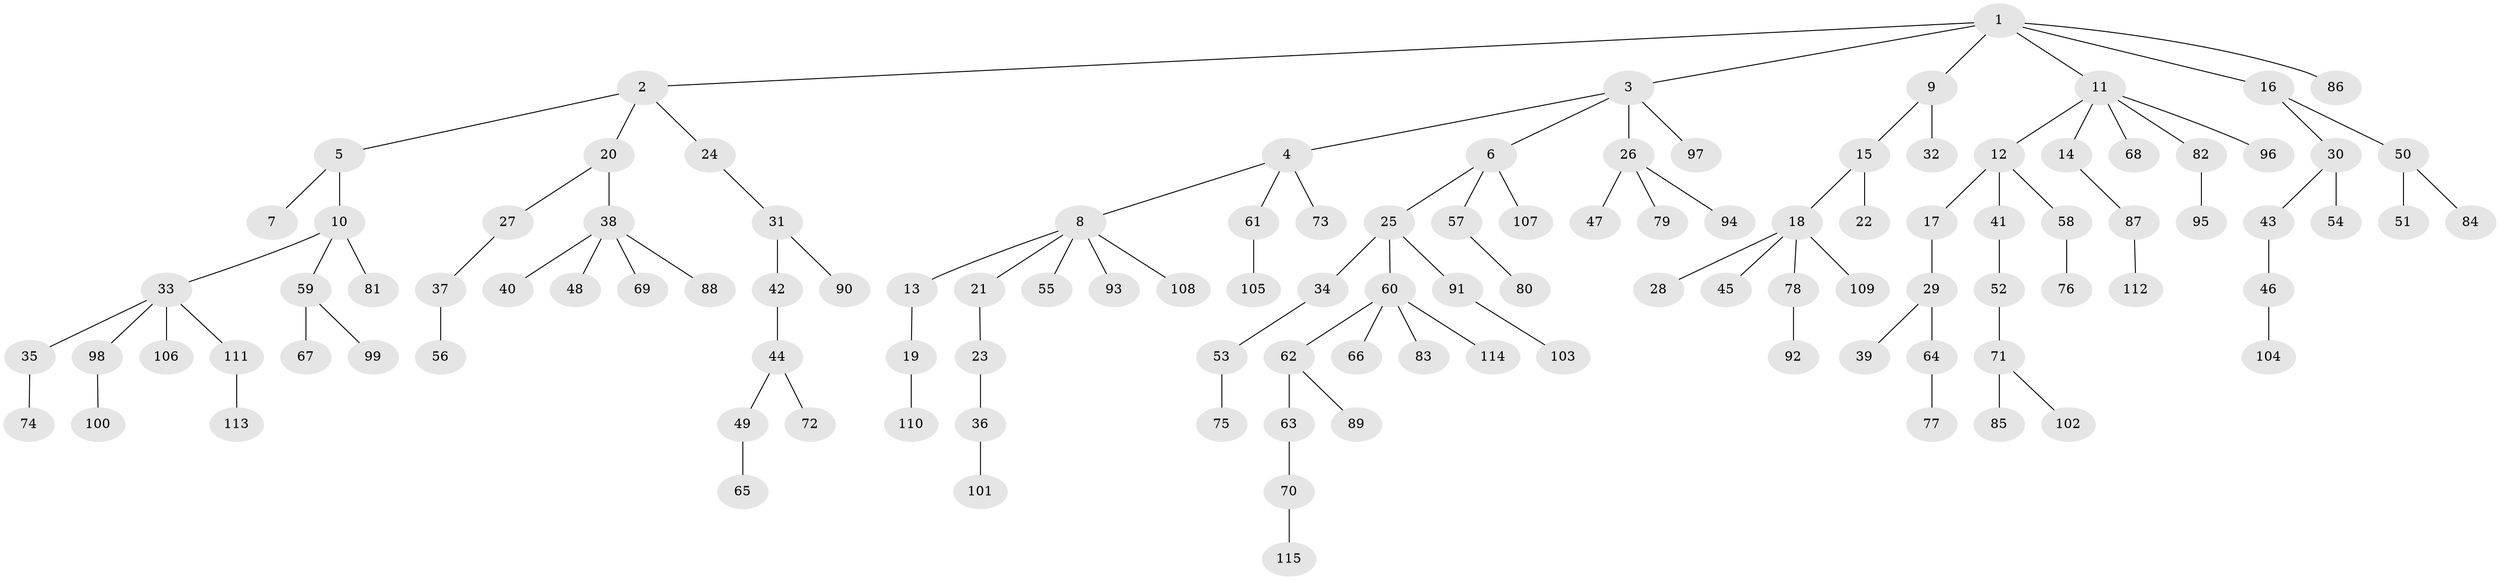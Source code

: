 // coarse degree distribution, {5: 0.04225352112676056, 4: 0.11267605633802817, 3: 0.08450704225352113, 2: 0.29577464788732394, 1: 0.4647887323943662}
// Generated by graph-tools (version 1.1) at 2025/52/03/04/25 22:52:04]
// undirected, 115 vertices, 114 edges
graph export_dot {
  node [color=gray90,style=filled];
  1;
  2;
  3;
  4;
  5;
  6;
  7;
  8;
  9;
  10;
  11;
  12;
  13;
  14;
  15;
  16;
  17;
  18;
  19;
  20;
  21;
  22;
  23;
  24;
  25;
  26;
  27;
  28;
  29;
  30;
  31;
  32;
  33;
  34;
  35;
  36;
  37;
  38;
  39;
  40;
  41;
  42;
  43;
  44;
  45;
  46;
  47;
  48;
  49;
  50;
  51;
  52;
  53;
  54;
  55;
  56;
  57;
  58;
  59;
  60;
  61;
  62;
  63;
  64;
  65;
  66;
  67;
  68;
  69;
  70;
  71;
  72;
  73;
  74;
  75;
  76;
  77;
  78;
  79;
  80;
  81;
  82;
  83;
  84;
  85;
  86;
  87;
  88;
  89;
  90;
  91;
  92;
  93;
  94;
  95;
  96;
  97;
  98;
  99;
  100;
  101;
  102;
  103;
  104;
  105;
  106;
  107;
  108;
  109;
  110;
  111;
  112;
  113;
  114;
  115;
  1 -- 2;
  1 -- 3;
  1 -- 9;
  1 -- 11;
  1 -- 16;
  1 -- 86;
  2 -- 5;
  2 -- 20;
  2 -- 24;
  3 -- 4;
  3 -- 6;
  3 -- 26;
  3 -- 97;
  4 -- 8;
  4 -- 61;
  4 -- 73;
  5 -- 7;
  5 -- 10;
  6 -- 25;
  6 -- 57;
  6 -- 107;
  8 -- 13;
  8 -- 21;
  8 -- 55;
  8 -- 93;
  8 -- 108;
  9 -- 15;
  9 -- 32;
  10 -- 33;
  10 -- 59;
  10 -- 81;
  11 -- 12;
  11 -- 14;
  11 -- 68;
  11 -- 82;
  11 -- 96;
  12 -- 17;
  12 -- 41;
  12 -- 58;
  13 -- 19;
  14 -- 87;
  15 -- 18;
  15 -- 22;
  16 -- 30;
  16 -- 50;
  17 -- 29;
  18 -- 28;
  18 -- 45;
  18 -- 78;
  18 -- 109;
  19 -- 110;
  20 -- 27;
  20 -- 38;
  21 -- 23;
  23 -- 36;
  24 -- 31;
  25 -- 34;
  25 -- 60;
  25 -- 91;
  26 -- 47;
  26 -- 79;
  26 -- 94;
  27 -- 37;
  29 -- 39;
  29 -- 64;
  30 -- 43;
  30 -- 54;
  31 -- 42;
  31 -- 90;
  33 -- 35;
  33 -- 98;
  33 -- 106;
  33 -- 111;
  34 -- 53;
  35 -- 74;
  36 -- 101;
  37 -- 56;
  38 -- 40;
  38 -- 48;
  38 -- 69;
  38 -- 88;
  41 -- 52;
  42 -- 44;
  43 -- 46;
  44 -- 49;
  44 -- 72;
  46 -- 104;
  49 -- 65;
  50 -- 51;
  50 -- 84;
  52 -- 71;
  53 -- 75;
  57 -- 80;
  58 -- 76;
  59 -- 67;
  59 -- 99;
  60 -- 62;
  60 -- 66;
  60 -- 83;
  60 -- 114;
  61 -- 105;
  62 -- 63;
  62 -- 89;
  63 -- 70;
  64 -- 77;
  70 -- 115;
  71 -- 85;
  71 -- 102;
  78 -- 92;
  82 -- 95;
  87 -- 112;
  91 -- 103;
  98 -- 100;
  111 -- 113;
}

